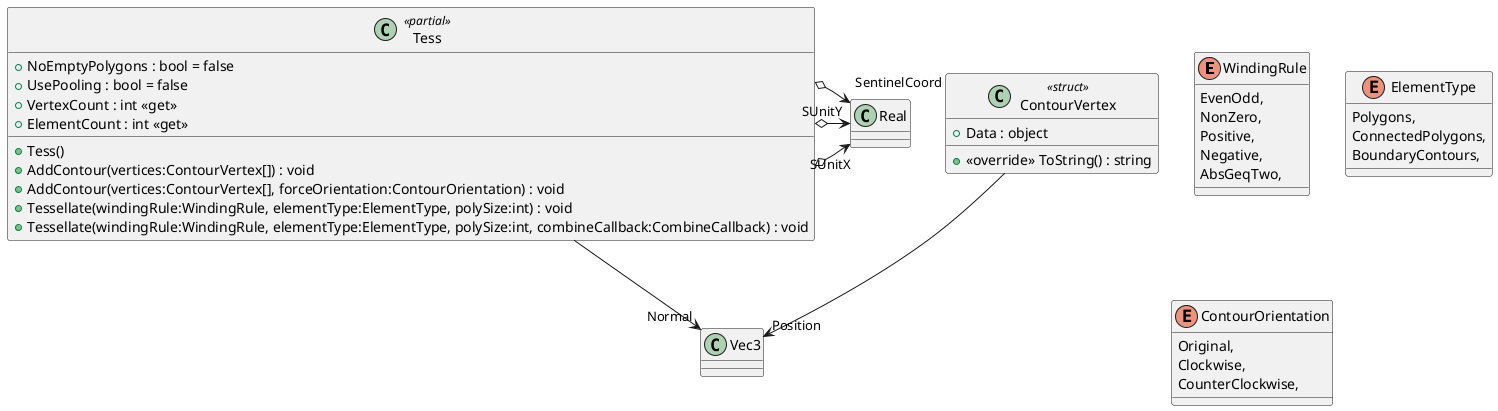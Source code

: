 @startuml
enum WindingRule {
    EvenOdd,
    NonZero,
    Positive,
    Negative,
    AbsGeqTwo,
}
enum ElementType {
    Polygons,
    ConnectedPolygons,
    BoundaryContours,
}
enum ContourOrientation {
    Original,
    Clockwise,
    CounterClockwise,
}
class ContourVertex <<struct>> {
    + Data : object
    + <<override>> ToString() : string
}
class Tess <<partial>> {
    + NoEmptyPolygons : bool = false
    + UsePooling : bool = false
    + VertexCount : int <<get>>
    + ElementCount : int <<get>>
    + Tess()
    + AddContour(vertices:ContourVertex[]) : void
    + AddContour(vertices:ContourVertex[], forceOrientation:ContourOrientation) : void
    + Tessellate(windingRule:WindingRule, elementType:ElementType, polySize:int) : void
    + Tessellate(windingRule:WindingRule, elementType:ElementType, polySize:int, combineCallback:CombineCallback) : void
}
ContourVertex --> "Position" Vec3
Tess --> "Normal" Vec3
Tess o-> "SUnitX" Real
Tess o-> "SUnitY" Real
Tess o-> "SentinelCoord" Real
@enduml
